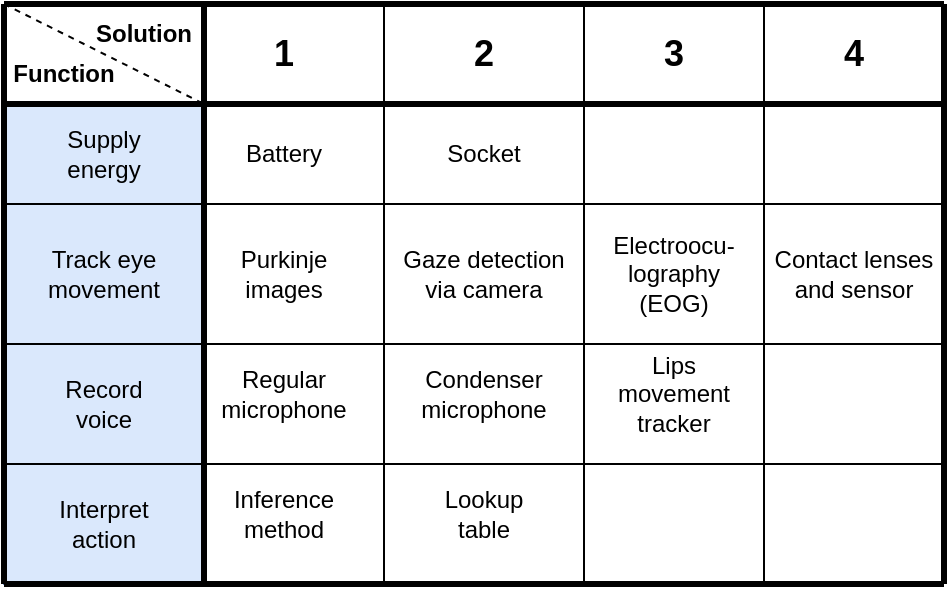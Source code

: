 <mxfile version="16.6.4" type="device"><diagram id="avfqMDYM7OligPJeGbRa" name="Page-1"><mxGraphModel dx="946" dy="614" grid="0" gridSize="10" guides="1" tooltips="1" connect="1" arrows="1" fold="1" page="1" pageScale="1" pageWidth="827" pageHeight="1169" math="0" shadow="0"><root><mxCell id="0"/><mxCell id="1" parent="0"/><mxCell id="yvIZhDBu1GafflKV62KZ-41" value="&lt;b&gt;Function&lt;/b&gt;" style="text;html=1;strokeColor=none;fillColor=none;align=center;verticalAlign=middle;whiteSpace=wrap;rounded=0;" vertex="1" parent="1"><mxGeometry x="180" y="170" width="60" height="30" as="geometry"/></mxCell><mxCell id="yvIZhDBu1GafflKV62KZ-42" value="&lt;b&gt;Solution&lt;/b&gt;" style="text;html=1;strokeColor=none;fillColor=none;align=center;verticalAlign=middle;whiteSpace=wrap;rounded=0;" vertex="1" parent="1"><mxGeometry x="220" y="150" width="60" height="30" as="geometry"/></mxCell><mxCell id="yvIZhDBu1GafflKV62KZ-43" value="Supply&lt;br&gt;energy" style="text;html=1;strokeColor=#6c8ebf;fillColor=#dae8fc;align=center;verticalAlign=middle;whiteSpace=wrap;rounded=0;" vertex="1" parent="1"><mxGeometry x="180" y="200" width="100" height="50" as="geometry"/></mxCell><mxCell id="yvIZhDBu1GafflKV62KZ-44" value="Track eye movement" style="text;html=1;strokeColor=#6c8ebf;fillColor=#dae8fc;align=center;verticalAlign=middle;whiteSpace=wrap;rounded=0;" vertex="1" parent="1"><mxGeometry x="180" y="250" width="100" height="70" as="geometry"/></mxCell><mxCell id="yvIZhDBu1GafflKV62KZ-45" value="Record&lt;br&gt;voice" style="text;html=1;strokeColor=#6c8ebf;fillColor=#dae8fc;align=center;verticalAlign=middle;whiteSpace=wrap;rounded=0;" vertex="1" parent="1"><mxGeometry x="180" y="320" width="100" height="60" as="geometry"/></mxCell><mxCell id="yvIZhDBu1GafflKV62KZ-46" value="Interpret&lt;br&gt;action" style="text;html=1;strokeColor=#6c8ebf;fillColor=#dae8fc;align=center;verticalAlign=middle;whiteSpace=wrap;rounded=0;" vertex="1" parent="1"><mxGeometry x="180" y="380" width="100" height="60" as="geometry"/></mxCell><mxCell id="yvIZhDBu1GafflKV62KZ-47" value="" style="endArrow=none;html=1;rounded=0;strokeWidth=3;" edge="1" parent="1"><mxGeometry width="50" height="50" relative="1" as="geometry"><mxPoint x="180" y="150" as="sourcePoint"/><mxPoint x="180" y="440" as="targetPoint"/></mxGeometry></mxCell><mxCell id="yvIZhDBu1GafflKV62KZ-48" value="" style="endArrow=none;html=1;rounded=0;strokeWidth=3;" edge="1" parent="1"><mxGeometry width="50" height="50" relative="1" as="geometry"><mxPoint x="280" y="150" as="sourcePoint"/><mxPoint x="280" y="440" as="targetPoint"/></mxGeometry></mxCell><mxCell id="yvIZhDBu1GafflKV62KZ-49" value="" style="endArrow=none;html=1;rounded=0;" edge="1" parent="1"><mxGeometry width="50" height="50" relative="1" as="geometry"><mxPoint x="470" y="150" as="sourcePoint"/><mxPoint x="470" y="440" as="targetPoint"/></mxGeometry></mxCell><mxCell id="yvIZhDBu1GafflKV62KZ-50" value="Battery" style="text;html=1;strokeColor=none;fillColor=none;align=center;verticalAlign=middle;whiteSpace=wrap;rounded=0;" vertex="1" parent="1"><mxGeometry x="290" y="210" width="60" height="30" as="geometry"/></mxCell><mxCell id="yvIZhDBu1GafflKV62KZ-51" value="" style="endArrow=none;html=1;rounded=0;" edge="1" parent="1"><mxGeometry width="50" height="50" relative="1" as="geometry"><mxPoint x="370" y="150" as="sourcePoint"/><mxPoint x="370" y="440" as="targetPoint"/></mxGeometry></mxCell><mxCell id="yvIZhDBu1GafflKV62KZ-53" value="Socket" style="text;html=1;strokeColor=none;fillColor=none;align=center;verticalAlign=middle;whiteSpace=wrap;rounded=0;" vertex="1" parent="1"><mxGeometry x="390" y="210" width="60" height="30" as="geometry"/></mxCell><mxCell id="yvIZhDBu1GafflKV62KZ-54" value="Purkinje images" style="text;html=1;strokeColor=none;fillColor=none;align=center;verticalAlign=middle;whiteSpace=wrap;rounded=0;" vertex="1" parent="1"><mxGeometry x="290" y="270" width="60" height="30" as="geometry"/></mxCell><mxCell id="yvIZhDBu1GafflKV62KZ-55" value="Gaze detection via camera" style="text;html=1;strokeColor=none;fillColor=none;align=center;verticalAlign=middle;whiteSpace=wrap;rounded=0;" vertex="1" parent="1"><mxGeometry x="375" y="270" width="90" height="30" as="geometry"/></mxCell><mxCell id="yvIZhDBu1GafflKV62KZ-56" value="Electroocu-&lt;br&gt;lography (EOG)" style="text;html=1;strokeColor=none;fillColor=none;align=center;verticalAlign=middle;whiteSpace=wrap;rounded=0;" vertex="1" parent="1"><mxGeometry x="480" y="265" width="70" height="40" as="geometry"/></mxCell><mxCell id="yvIZhDBu1GafflKV62KZ-58" value="Contact lenses and sensor" style="text;html=1;strokeColor=none;fillColor=none;align=center;verticalAlign=middle;whiteSpace=wrap;rounded=0;" vertex="1" parent="1"><mxGeometry x="560" y="270" width="90" height="30" as="geometry"/></mxCell><mxCell id="yvIZhDBu1GafflKV62KZ-59" value="" style="endArrow=none;html=1;rounded=0;" edge="1" parent="1"><mxGeometry width="50" height="50" relative="1" as="geometry"><mxPoint x="560" y="150" as="sourcePoint"/><mxPoint x="560" y="440" as="targetPoint"/></mxGeometry></mxCell><mxCell id="yvIZhDBu1GafflKV62KZ-60" value="" style="endArrow=none;html=1;rounded=0;strokeWidth=3;" edge="1" parent="1"><mxGeometry width="50" height="50" relative="1" as="geometry"><mxPoint x="650" y="150" as="sourcePoint"/><mxPoint x="650" y="440" as="targetPoint"/></mxGeometry></mxCell><mxCell id="yvIZhDBu1GafflKV62KZ-61" value="" style="endArrow=none;html=1;rounded=0;strokeWidth=3;" edge="1" parent="1"><mxGeometry width="50" height="50" relative="1" as="geometry"><mxPoint x="180" y="200" as="sourcePoint"/><mxPoint x="650" y="200" as="targetPoint"/></mxGeometry></mxCell><mxCell id="yvIZhDBu1GafflKV62KZ-63" value="" style="endArrow=none;html=1;rounded=0;strokeWidth=3;" edge="1" parent="1"><mxGeometry width="50" height="50" relative="1" as="geometry"><mxPoint x="180" y="440" as="sourcePoint"/><mxPoint x="650" y="440" as="targetPoint"/></mxGeometry></mxCell><mxCell id="yvIZhDBu1GafflKV62KZ-64" value="" style="endArrow=none;html=1;rounded=0;strokeWidth=1;" edge="1" parent="1"><mxGeometry width="50" height="50" relative="1" as="geometry"><mxPoint x="180" y="250" as="sourcePoint"/><mxPoint x="650" y="250" as="targetPoint"/></mxGeometry></mxCell><mxCell id="yvIZhDBu1GafflKV62KZ-65" value="" style="endArrow=none;html=1;rounded=0;strokeWidth=1;" edge="1" parent="1"><mxGeometry width="50" height="50" relative="1" as="geometry"><mxPoint x="180" y="320" as="sourcePoint"/><mxPoint x="650" y="320" as="targetPoint"/></mxGeometry></mxCell><mxCell id="yvIZhDBu1GafflKV62KZ-66" value="" style="endArrow=none;html=1;rounded=0;strokeWidth=1;" edge="1" parent="1"><mxGeometry width="50" height="50" relative="1" as="geometry"><mxPoint x="180" y="380" as="sourcePoint"/><mxPoint x="650" y="380" as="targetPoint"/></mxGeometry></mxCell><mxCell id="yvIZhDBu1GafflKV62KZ-68" value="" style="endArrow=none;dashed=1;html=1;rounded=0;strokeWidth=1;" edge="1" parent="1"><mxGeometry width="50" height="50" relative="1" as="geometry"><mxPoint x="180" y="150" as="sourcePoint"/><mxPoint x="280" y="200" as="targetPoint"/></mxGeometry></mxCell><mxCell id="yvIZhDBu1GafflKV62KZ-69" value="" style="endArrow=none;html=1;rounded=0;strokeWidth=3;" edge="1" parent="1"><mxGeometry width="50" height="50" relative="1" as="geometry"><mxPoint x="180" y="150" as="sourcePoint"/><mxPoint x="650" y="150" as="targetPoint"/></mxGeometry></mxCell><mxCell id="yvIZhDBu1GafflKV62KZ-70" value="Regular microphone" style="text;html=1;strokeColor=none;fillColor=none;align=center;verticalAlign=middle;whiteSpace=wrap;rounded=0;" vertex="1" parent="1"><mxGeometry x="290" y="330" width="60" height="30" as="geometry"/></mxCell><mxCell id="yvIZhDBu1GafflKV62KZ-71" value="Condenser microphone" style="text;html=1;strokeColor=none;fillColor=none;align=center;verticalAlign=middle;whiteSpace=wrap;rounded=0;" vertex="1" parent="1"><mxGeometry x="390" y="330" width="60" height="30" as="geometry"/></mxCell><mxCell id="yvIZhDBu1GafflKV62KZ-72" value="Lips movement tracker" style="text;html=1;strokeColor=none;fillColor=none;align=center;verticalAlign=middle;whiteSpace=wrap;rounded=0;" vertex="1" parent="1"><mxGeometry x="485" y="330" width="60" height="30" as="geometry"/></mxCell><mxCell id="yvIZhDBu1GafflKV62KZ-74" value="Inference method" style="text;html=1;strokeColor=none;fillColor=none;align=center;verticalAlign=middle;whiteSpace=wrap;rounded=0;" vertex="1" parent="1"><mxGeometry x="290" y="390" width="60" height="30" as="geometry"/></mxCell><mxCell id="yvIZhDBu1GafflKV62KZ-75" value="Lookup table" style="text;html=1;strokeColor=none;fillColor=none;align=center;verticalAlign=middle;whiteSpace=wrap;rounded=0;" vertex="1" parent="1"><mxGeometry x="390" y="390" width="60" height="30" as="geometry"/></mxCell><mxCell id="yvIZhDBu1GafflKV62KZ-76" value="&lt;b&gt;&lt;font style=&quot;font-size: 18px&quot;&gt;1&lt;/font&gt;&lt;/b&gt;" style="text;html=1;strokeColor=none;fillColor=none;align=center;verticalAlign=middle;whiteSpace=wrap;rounded=0;" vertex="1" parent="1"><mxGeometry x="290" y="160" width="60" height="30" as="geometry"/></mxCell><mxCell id="yvIZhDBu1GafflKV62KZ-77" value="&lt;b&gt;&lt;font style=&quot;font-size: 18px&quot;&gt;2&lt;/font&gt;&lt;/b&gt;" style="text;html=1;strokeColor=none;fillColor=none;align=center;verticalAlign=middle;whiteSpace=wrap;rounded=0;" vertex="1" parent="1"><mxGeometry x="390" y="160" width="60" height="30" as="geometry"/></mxCell><mxCell id="yvIZhDBu1GafflKV62KZ-78" value="&lt;b&gt;&lt;font style=&quot;font-size: 18px&quot;&gt;3&lt;/font&gt;&lt;/b&gt;" style="text;html=1;strokeColor=none;fillColor=none;align=center;verticalAlign=middle;whiteSpace=wrap;rounded=0;" vertex="1" parent="1"><mxGeometry x="485" y="160" width="60" height="30" as="geometry"/></mxCell><mxCell id="yvIZhDBu1GafflKV62KZ-79" value="&lt;b&gt;&lt;font style=&quot;font-size: 18px&quot;&gt;4&lt;/font&gt;&lt;/b&gt;" style="text;html=1;strokeColor=none;fillColor=none;align=center;verticalAlign=middle;whiteSpace=wrap;rounded=0;" vertex="1" parent="1"><mxGeometry x="575" y="160" width="60" height="30" as="geometry"/></mxCell></root></mxGraphModel></diagram></mxfile>